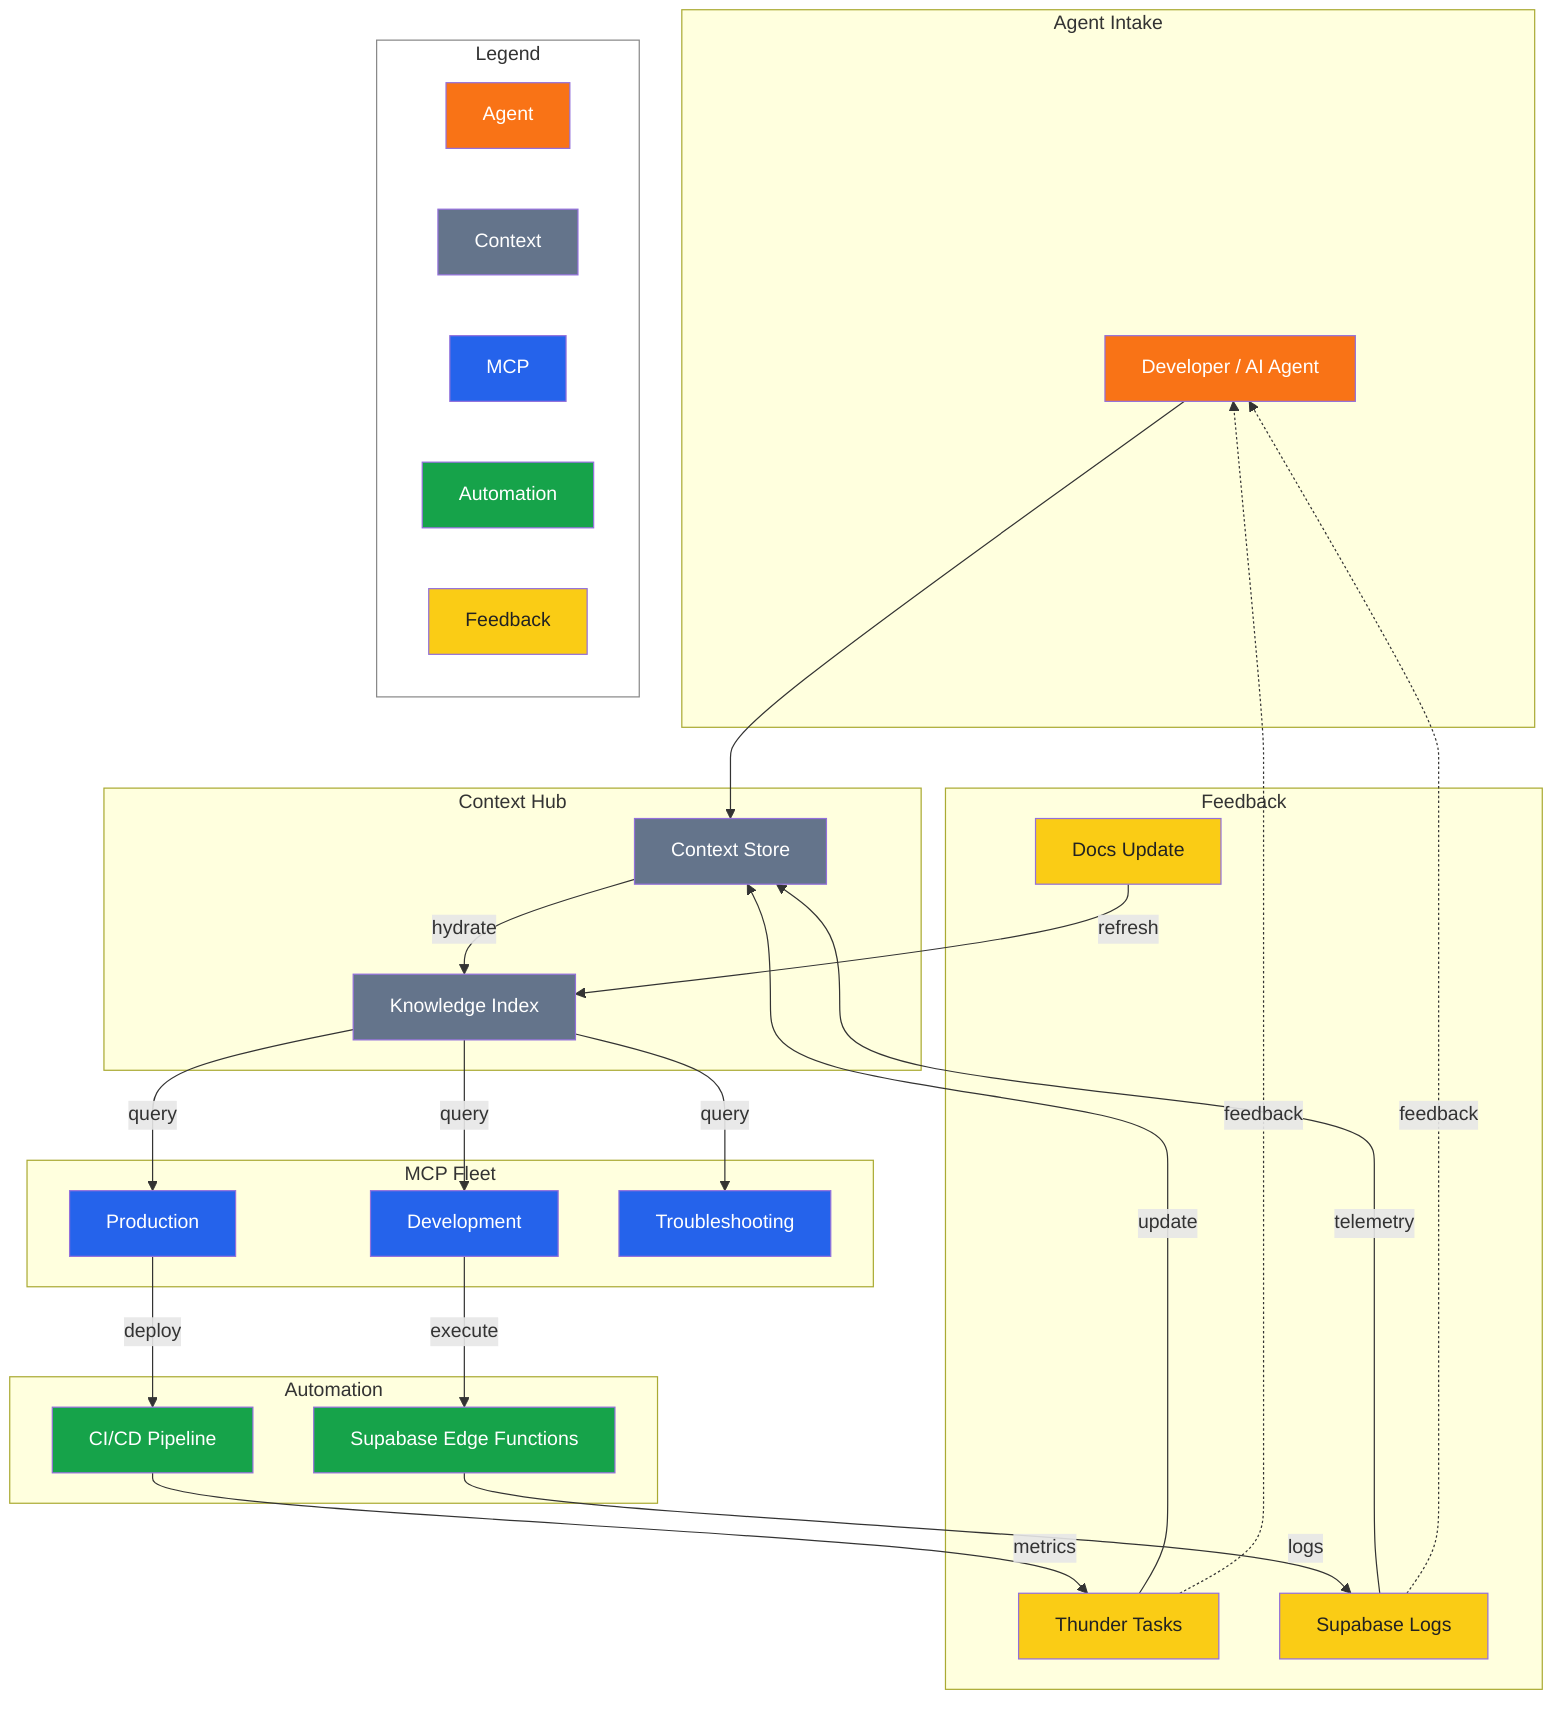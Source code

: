 %% Workspace Architecture (Merged)
%% accTitle: Workspace Architecture
%% accDescr: Top-down flow from agent intake through context, MCP fleet, automation, and feedback loops
%% Palette: agent #f97316, context #64748b, mcp #2563eb, automation #16a34a, feedback #facc15
flowchart TD
  subgraph AgentsLayer["Agent Intake"]
    direction LR
    AgentEntry["Developer / AI Agent"]:::agent
  end

  subgraph ContextLayer["Context Hub"]
    direction LR
    ContextStore["Context Store"]:::context
    KnowledgeIndex["Knowledge Index"]:::context
  end

  subgraph MCPLayer["MCP Fleet"]
    direction LR
    ProductionMCP["Production"]:::mcp
    DevelopmentMCP["Development"]:::mcp
    TroubleshootingMCP["Troubleshooting"]:::mcp
  end

  subgraph AutomationLayer["Automation"]
    direction LR
    CICD["CI/CD Pipeline"]:::automation
    EdgeFunctions["Supabase Edge Functions"]:::automation
  end

  subgraph FeedbackLayer["Feedback"]
    direction LR
    ThunderTasks["Thunder Tasks"]:::feedback
    SupabaseLogs["Supabase Logs"]:::feedback
    DocsUpdate["Docs Update"]:::feedback
  end

  AgentEntry --> ContextStore
  ContextStore -->|"hydrate"| KnowledgeIndex
  KnowledgeIndex -->|"query"| ProductionMCP
  KnowledgeIndex -->|"query"| DevelopmentMCP
  KnowledgeIndex -->|"query"| TroubleshootingMCP
  ProductionMCP -->|"deploy"| CICD
  DevelopmentMCP -->|"execute"| EdgeFunctions
  CICD -->|"metrics"| ThunderTasks
  EdgeFunctions -->|"logs"| SupabaseLogs
  ThunderTasks -->|"update"| ContextStore
  SupabaseLogs -->|"telemetry"| ContextStore
  DocsUpdate -->|"refresh"| KnowledgeIndex
  ThunderTasks -.->|"feedback"| AgentEntry
  SupabaseLogs -.->|"feedback"| AgentEntry

  classDef agent fill:#f97316,color:#fff;
  classDef context fill:#64748b,color:#fff;
  classDef mcp fill:#2563eb,color:#fff;
  classDef automation fill:#16a34a,color:#fff;
  classDef feedback fill:#facc15,color:#222;

  subgraph Legend["Legend"]
    direction LR
    L1["Agent"]
    L2["Context"]
    L3["MCP"]
    L4["Automation"]
    L5["Feedback"]
    style Legend fill:#fff,stroke:#888,stroke-width:1px
    style L1 fill:#f97316,color:#fff
    style L2 fill:#64748b,color:#fff
    style L3 fill:#2563eb,color:#fff
    style L4 fill:#16a34a,color:#fff
    style L5 fill:#facc15,color:#222
  end